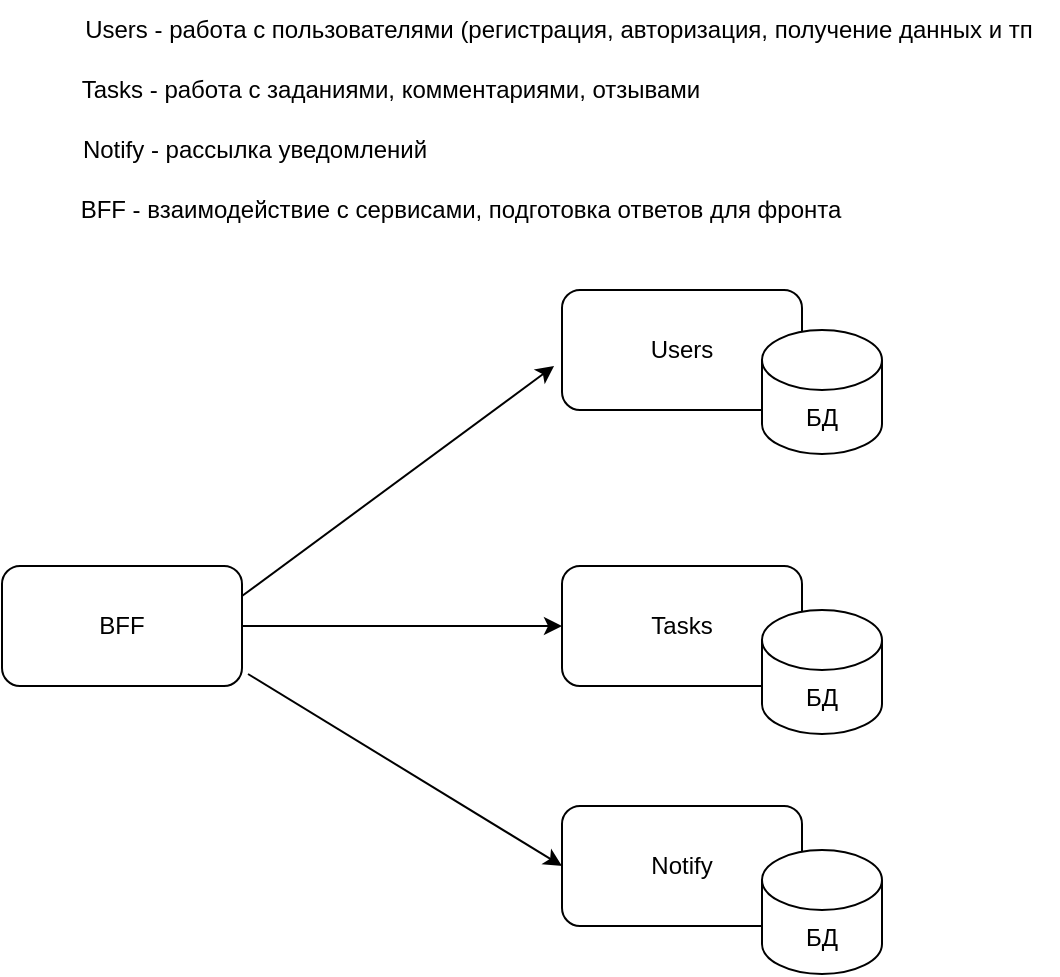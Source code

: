 <mxfile version="20.5.3" type="device"><diagram id="WW3a0HNXDZN8LVVR4li4" name="Страница 1"><mxGraphModel dx="1209" dy="660" grid="1" gridSize="10" guides="1" tooltips="1" connect="1" arrows="1" fold="1" page="1" pageScale="1" pageWidth="827" pageHeight="1169" math="0" shadow="0"><root><mxCell id="0"/><mxCell id="1" parent="0"/><mxCell id="kAOe7Soz4IzsZACaVMHE-1" value="Users" style="rounded=1;whiteSpace=wrap;html=1;" vertex="1" parent="1"><mxGeometry x="400" y="180" width="120" height="60" as="geometry"/></mxCell><mxCell id="kAOe7Soz4IzsZACaVMHE-2" value="Tasks" style="rounded=1;whiteSpace=wrap;html=1;" vertex="1" parent="1"><mxGeometry x="400" y="318" width="120" height="60" as="geometry"/></mxCell><mxCell id="kAOe7Soz4IzsZACaVMHE-4" value="" style="endArrow=classic;html=1;rounded=0;exitX=1;exitY=0.25;exitDx=0;exitDy=0;entryX=-0.033;entryY=0.633;entryDx=0;entryDy=0;entryPerimeter=0;" edge="1" parent="1" source="kAOe7Soz4IzsZACaVMHE-15" target="kAOe7Soz4IzsZACaVMHE-1"><mxGeometry width="50" height="50" relative="1" as="geometry"><mxPoint x="520" y="320" as="sourcePoint"/><mxPoint x="570" y="270" as="targetPoint"/></mxGeometry></mxCell><mxCell id="kAOe7Soz4IzsZACaVMHE-9" value="Notify" style="rounded=1;whiteSpace=wrap;html=1;" vertex="1" parent="1"><mxGeometry x="400" y="438" width="120" height="60" as="geometry"/></mxCell><mxCell id="kAOe7Soz4IzsZACaVMHE-11" value="Users - работа с пользователями (регистрация, авторизация, получение данных и тп" style="text;html=1;align=center;verticalAlign=middle;resizable=0;points=[];autosize=1;strokeColor=none;fillColor=none;" vertex="1" parent="1"><mxGeometry x="148" y="35" width="500" height="30" as="geometry"/></mxCell><mxCell id="kAOe7Soz4IzsZACaVMHE-12" value="Tasks - работа с заданиями, комментариями, отзывами" style="text;html=1;align=center;verticalAlign=middle;resizable=0;points=[];autosize=1;strokeColor=none;fillColor=none;" vertex="1" parent="1"><mxGeometry x="149" y="65" width="330" height="30" as="geometry"/></mxCell><mxCell id="kAOe7Soz4IzsZACaVMHE-13" value="Notify - рассылка уведомлений" style="text;html=1;align=center;verticalAlign=middle;resizable=0;points=[];autosize=1;strokeColor=none;fillColor=none;" vertex="1" parent="1"><mxGeometry x="146" y="95" width="200" height="30" as="geometry"/></mxCell><mxCell id="kAOe7Soz4IzsZACaVMHE-14" value="BFF - взаимодействие с сервисами, подготовка ответов для фронта" style="text;html=1;align=center;verticalAlign=middle;resizable=0;points=[];autosize=1;strokeColor=none;fillColor=none;" vertex="1" parent="1"><mxGeometry x="149" y="125" width="400" height="30" as="geometry"/></mxCell><mxCell id="kAOe7Soz4IzsZACaVMHE-17" style="edgeStyle=orthogonalEdgeStyle;rounded=0;orthogonalLoop=1;jettySize=auto;html=1;exitX=1;exitY=0.5;exitDx=0;exitDy=0;entryX=0;entryY=0.5;entryDx=0;entryDy=0;" edge="1" parent="1" source="kAOe7Soz4IzsZACaVMHE-15" target="kAOe7Soz4IzsZACaVMHE-2"><mxGeometry relative="1" as="geometry"/></mxCell><mxCell id="kAOe7Soz4IzsZACaVMHE-15" value="BFF" style="rounded=1;whiteSpace=wrap;html=1;" vertex="1" parent="1"><mxGeometry x="120" y="318" width="120" height="60" as="geometry"/></mxCell><mxCell id="kAOe7Soz4IzsZACaVMHE-21" value="" style="endArrow=classic;html=1;rounded=0;exitX=1.025;exitY=0.9;exitDx=0;exitDy=0;exitPerimeter=0;entryX=0;entryY=0.5;entryDx=0;entryDy=0;" edge="1" parent="1" source="kAOe7Soz4IzsZACaVMHE-15" target="kAOe7Soz4IzsZACaVMHE-9"><mxGeometry width="50" height="50" relative="1" as="geometry"><mxPoint x="260" y="438" as="sourcePoint"/><mxPoint x="310" y="388" as="targetPoint"/></mxGeometry></mxCell><mxCell id="kAOe7Soz4IzsZACaVMHE-22" value="БД" style="shape=cylinder3;whiteSpace=wrap;html=1;boundedLbl=1;backgroundOutline=1;size=15;" vertex="1" parent="1"><mxGeometry x="500" y="460" width="60" height="62" as="geometry"/></mxCell><mxCell id="kAOe7Soz4IzsZACaVMHE-23" value="БД" style="shape=cylinder3;whiteSpace=wrap;html=1;boundedLbl=1;backgroundOutline=1;size=15;" vertex="1" parent="1"><mxGeometry x="500" y="340" width="60" height="62" as="geometry"/></mxCell><mxCell id="kAOe7Soz4IzsZACaVMHE-24" value="БД" style="shape=cylinder3;whiteSpace=wrap;html=1;boundedLbl=1;backgroundOutline=1;size=15;" vertex="1" parent="1"><mxGeometry x="500" y="200" width="60" height="62" as="geometry"/></mxCell></root></mxGraphModel></diagram></mxfile>